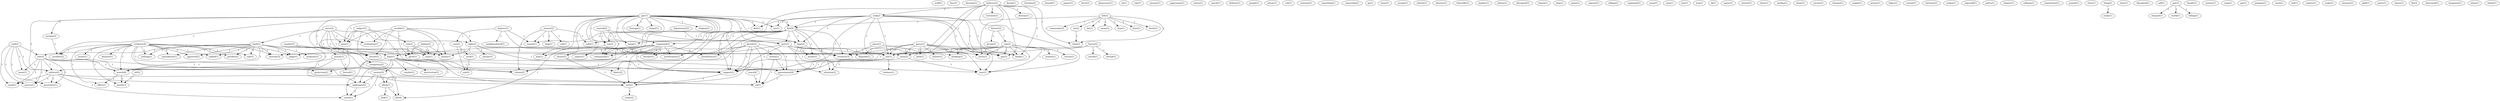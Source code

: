 digraph G {
  stuff [ label="stuff(1)" ];
  face [ label="face(1)" ];
  decision [ label="decision(1)" ];
  mount [ label="mount(1)" ];
  forced [ label="forced(1)" ];
  search [ label="search(4)" ];
  nightmare [ label="nightmare(2)" ];
  knock [ label="knock(1)" ];
  freedom [ label="freedom(2)" ];
  fanned [ label="fanned(1)" ];
  power [ label="power(1)" ];
  deprive [ label="deprive(1)" ];
  case [ label="case(2)" ];
  neighbourhood [ label="neighbourhood(1)" ];
  reason [ label="reason(1)" ];
  resource [ label="resource(3)" ];
  force [ label="force(2)" ];
  mece [ label="mece(2)" ];
  fault [ label="fault(2)" ];
  article [ label="article(2)" ];
  right [ label="right(2)" ];
  civilization [ label="civilization(1)" ];
  man [ label="man(1)" ];
  jane [ label="jane(1)" ];
  claims [ label="claims(1)" ];
  gives [ label="gives(1)" ];
  democracy [ label="democracy(1)" ];
  oil [ label="oil(1)" ];
  role [ label="role(1)" ];
  used [ label="used(1)" ];
  sub [ label="sub(2)" ];
  property [ label="property(1)" ];
  law [ label="law(3)" ];
  justifies [ label="justifies(2)" ];
  nothing [ label="nothing(1)" ];
  rule [ label="rule(1)" ];
  approved [ label="approved(1)" ];
  raided [ label="raided(1)" ];
  warrant [ label="warrant(3)" ];
  amendment [ label="amendment(1)" ];
  judge [ label="judge(1)" ];
  nd [ label="nd(1)" ];
  assume [ label="assume(1)" ];
  aggression [ label="aggression(1)" ];
  struble [ label="struble(1)" ];
  notice [ label="notice(1)" ];
  watch [ label="watch(1)" ];
  defense [ label="defense(1)" ];
  joseph [ label="joseph(1)" ];
  jetson [ label="jetson(1)" ];
  cult [ label="cult(1)" ];
  mormon [ label="mormon(1)" ];
  subject [ label="subject(1)" ];
  edu [ label="edu(2)" ];
  citizen [ label="citizen(2)" ];
  protection [ label="protection(1)" ];
  department [ label="department(2)" ];
  dept [ label="dept(2)" ];
  left [ label="left(3)" ];
  stay [ label="stay(1)" ];
  fire [ label="fire(9)" ];
  burn [ label="burn(1)" ];
  death [ label="death(1)" ];
  set [ label="set(2)" ];
  time [ label="time(2)" ];
  community [ label="community(2)" ];
  die [ label="die(1)" ];
  mean [ label="mean(1)" ];
  something [ label="something(1)" ];
  raid [ label="raid(2)" ];
  ment [ label="ment(1)" ];
  enforce [ label="enforce(2)" ];
  mind [ label="mind(1)" ];
  proves [ label="proves(1)" ];
  procedure [ label="procedure(1)" ];
  ownership [ label="ownership(1)" ];
  use [ label="use(1)" ];
  anyone [ label="anyone(1)" ];
  use [ label="use(1)" ];
  government [ label="government(4)" ];
  go [ label="go(1)" ];
  started [ label="started(2)" ];
  lamp [ label="lamp(1)" ];
  run [ label="run(2)" ];
  govt [ label="govt(2)" ];
  commission [ label="commission(1)" ];
  basis [ label="basis(1)" ];
  avenge [ label="avenge(1)" ];
  atheist [ label="atheist(1)" ];
  evidence [ label="evidence(4)" ];
  house [ label="house(1)" ];
  disaster [ label="disaster(1)" ];
  effect [ label="effect(1)" ];
  justify [ label="justify(3)" ];
  sacrifice [ label="sacrifice(2)" ];
  distress [ label="distress(1)" ];
  etbeteille [ label="etbeteille(1)" ];
  implies [ label="implies(1)" ];
  please [ label="please(1)" ];
  disregard [ label="disregard(1)" ];
  bunch [ label="bunch(1)" ];
  history [ label="history(2)" ];
  one [ label="one(2)" ];
  group [ label="group(2)" ];
  play [ label="play(1)" ];
  murder [ label="murder(5)" ];
  conspiracy [ label="conspiracy(2)" ];
  mount [ label="mount(1)" ];
  gov [ label="gov(7)" ];
  tax [ label="tax(1)" ];
  compound [ label="compound(3)" ];
  way [ label="way(1)" ];
  hope [ label="hope(1)" ];
  aspect [ label="aspect(1)" ];
  hostage [ label="hostage(1)" ];
  future [ label="future(2)" ];
  forgot [ label="forgot(1)" ];
  become [ label="become(1)" ];
  religion [ label="religion(2)" ];
  involvement [ label="involvement(1)" ];
  support [ label="support(1)" ];
  rest [ label="rest(2)" ];
  dial [ label="dial(1)" ];
  include [ label="include(2)" ];
  point [ label="point(1)" ];
  capture [ label="capture(1)" ];
  hallam [ label="hallam(2)" ];
  college [ label="college(1)" ];
  answer [ label="answer(2)" ];
  calls [ label="calls(1)" ];
  help [ label="help(1)" ];
  call [ label="call(1)" ];
  explained [ label="explained(1)" ];
  believes [ label="believes(2)" ];
  took [ label="took(2)" ];
  terrorize [ label="terrorize(1)" ];
  gas [ label="gas(1)" ];
  think [ label="think(1)" ];
  destroy [ label="destroy(1)" ];
  tactic [ label="tactic(1)" ];
  tear [ label="tear(1)" ];
  wasn [ label="wasn(1)" ];
  area [ label="area(1)" ];
  place [ label="place(2)" ];
  thinking [ label="thinking(1)" ];
  meant [ label="meant(1)" ];
  situation [ label="situation(2)" ];
  box [ label="box(1)" ];
  won [ label="won(1)" ];
  haven [ label="haven(5)" ];
  sword [ label="sword(1)" ];
  thread [ label="thread(1)" ];
  story [ label="story(2)" ];
  ok [ label="ok(1)" ];
  violence [ label="violence(1)" ];
  interference [ label="interference(1)" ];
  water [ label="water(1)" ];
  stretch [ label="stretch(1)" ];
  drew [ label="drew(1)" ];
  station [ label="station(1)" ];
  rescue [ label="rescue(1)" ];
  medina [ label="medina(1)" ];
  guess [ label="guess(1)" ];
  faith [ label="faith(1)" ];
  depends [ label="depends(1)" ];
  matter [ label="matter(1)" ];
  shoot [ label="shoot(1)" ];
  excuse [ label="excuse(1)" ];
  channei [ label="channei(1)" ];
  supply [ label="supply(1)" ];
  society [ label="society(3)" ];
  vision [ label="vision(1)" ];
  destruction [ label="destruction(1)" ];
  allow [ label="allow(1)" ];
  fabric [ label="fabric(2)" ];
  catylist [ label="catylist(1)" ];
  prison [ label="prison(1)" ];
  life [ label="life(4)" ];
  baker [ label="baker(1)" ];
  carmel [ label="carmel(1)" ];
  christian [ label="christian(1)" ];
  arabia [ label="arabia(1)" ];
  ingersoll [ label="ingersoll(1)" ];
  police [ label="police(1)" ];
  chapter [ label="chapter(1)" ];
  calhoun [ label="calhoun(1)" ];
  constitution [ label="constitution(1)" ];
  punish [ label="punish(1)" ];
  chris [ label="chris(1)" ];
  thing [ label="thing(2)" ];
  study [ label="study(1)" ];
  door [ label="door(1)" ];
  disrupted [ label="disrupted(1)" ];
  self [ label="self(1)" ];
  pat [ label="pat(2)" ];
  channel [ label="channel(1)" ];
  world [ label="world(1)" ];
  telling [ label="telling(1)" ];
  breath [ label="breath(1)" ];
  system [ label="system(1)" ];
  none [ label="none(1)" ];
  apr [ label="apr(1)" ];
  purpose [ label="purpose(1)" ];
  atf [ label="atf(2)" ];
  court [ label="court(1)" ];
  koresh [ label="koresh(3)" ];
  writes [ label="writes(2)" ];
  tell [ label="tell(1)" ];
  require [ label="require(1)" ];
  make [ label="make(1)" ];
  houston [ label="houston(1)" ];
  phill [ label="phill(1)" ];
  party [ label="party(1)" ];
  crime [ label="crime(2)" ];
  find [ label="find(1)" ];
  doesn [ label="doesn(1)" ];
  fbi [ label="fbi(3)" ];
  destroyed [ label="destroyed(1)" ];
  waco [ label="waco(4)" ];
  weaponry [ label="weaponry(1)" ];
  islam [ label="islam(1)" ];
  whole [ label="whole(1)" ];
  mount -> forced [ label="1" ];
  mount -> search [ label="1" ];
  mount -> nightmare [ label="1" ];
  deprive -> case [ label="1" ];
  deprive -> neighbourhood [ label="1" ];
  deprive -> reason [ label="1" ];
  deprive -> resource [ label="1" ];
  mece -> fault [ label="1" ];
  mece -> article [ label="1" ];
  mece -> right [ label="1" ];
  mece -> civilization [ label="1" ];
  mece -> man [ label="1" ];
  mece -> jane [ label="1" ];
  mece -> claims [ label="1" ];
  mece -> gives [ label="1" ];
  case -> used [ label="1" ];
  case -> sub [ label="1" ];
  fault -> article [ label="1" ];
  fault -> property [ label="1" ];
  fault -> law [ label="1" ];
  fault -> justifies [ label="1" ];
  fault -> nothing [ label="1" ];
  fault -> rule [ label="1" ];
  fault -> search [ label="1" ];
  fault -> approved [ label="1" ];
  fault -> raided [ label="1" ];
  fault -> warrant [ label="1" ];
  fault -> amendment [ label="1" ];
  fault -> judge [ label="1" ];
  fault -> nd [ label="1" ];
  struble -> article [ label="1" ];
  struble -> right [ label="1" ];
  struble -> civilization [ label="1" ];
  struble -> man [ label="1" ];
  struble -> jane [ label="1" ];
  struble -> claims [ label="1" ];
  struble -> gives [ label="1" ];
  subject -> article [ label="1" ];
  subject -> edu [ label="1" ];
  subject -> jane [ label="1" ];
  subject -> citizen [ label="1" ];
  subject -> protection [ label="1" ];
  department -> dept [ label="1" ];
  department -> citizen [ label="1" ];
  left -> stay [ label="1" ];
  left -> fire [ label="1" ];
  left -> burn [ label="1" ];
  left -> death [ label="1" ];
  left -> set [ label="1" ];
  left -> time [ label="1" ];
  left -> community [ label="1" ];
  left -> die [ label="1" ];
  left -> mean [ label="1" ];
  raid -> law [ label="1" ];
  raid -> ment [ label="1" ];
  raid -> enforce [ label="1" ];
  raid -> mind [ label="1" ];
  raid -> proves [ label="1" ];
  raid -> procedure [ label="1" ];
  law -> ment [ label="1" ];
  law -> enforce [ label="1" ];
  law -> search [ label="1" ];
  law -> mind [ label="1" ];
  law -> proves [ label="1" ];
  law -> citizen [ label="1" ];
  law -> protection [ label="1" ];
  law -> procedure [ label="1" ];
  right -> use [ label="1" ];
  right -> anyone [ label="1" ];
  right -> claims [ label="1" ];
  right -> use [ label="1" ];
  right -> government [ label="1" ];
  used -> sub [ label="1" ];
  started -> lamp [ label="1" ];
  started -> run [ label="1" ];
  started -> govt [ label="1" ];
  started -> commission [ label="1" ];
  evidence -> justifies [ label="1" ];
  evidence -> nothing [ label="1" ];
  evidence -> rule [ label="1" ];
  evidence -> house [ label="1" ];
  evidence -> search [ label="1" ];
  evidence -> approved [ label="1" ];
  evidence -> disaster [ label="1" ];
  evidence -> raided [ label="1" ];
  evidence -> warrant [ label="1" ];
  evidence -> amendment [ label="1" ];
  evidence -> judge [ label="1" ];
  evidence -> effect [ label="1" ];
  evidence -> justify [ label="1" ];
  evidence -> sacrifice [ label="1" ];
  evidence -> government [ label="1" ];
  evidence -> nd [ label="1" ];
  edu -> man [ label="1" ];
  edu -> claims [ label="1" ];
  edu -> gives [ label="1" ];
  history -> one [ label="1" ];
  history -> group [ label="1" ];
  murder -> conspiracy [ label="2" ];
  murder -> search [ label="1" ];
  murder -> mount [ label="1" ];
  gov -> fire [ label="3" ];
  gov -> dept [ label="1" ];
  gov -> tax [ label="1" ];
  gov -> lamp [ label="1" ];
  gov -> jane [ label="1" ];
  gov -> compound [ label="1" ];
  gov -> way [ label="1" ];
  gov -> hope [ label="1" ];
  gov -> run [ label="1" ];
  gov -> aspect [ label="1" ];
  gov -> hostage [ label="1" ];
  gov -> future [ label="1" ];
  gov -> forgot [ label="1" ];
  gov -> govt [ label="1" ];
  gov -> enforce [ label="1" ];
  gov -> become [ label="1" ];
  gov -> religion [ label="1" ];
  gov -> involvement [ label="1" ];
  gov -> support [ label="1" ];
  gov -> rest [ label="1" ];
  gov -> dial [ label="1" ];
  gov -> include [ label="1" ];
  gov -> sacrifice [ label="1" ];
  gov -> commission [ label="1" ];
  hallam -> man [ label="1" ];
  hallam -> claims [ label="1" ];
  hallam -> gives [ label="1" ];
  answer -> reason [ label="1" ];
  answer -> citizen [ label="1" ];
  answer -> calls [ label="1" ];
  answer -> help [ label="1" ];
  answer -> call [ label="1" ];
  believes -> took [ label="1" ];
  believes -> use [ label="1" ];
  believes -> terrorize [ label="1" ];
  believes -> gas [ label="1" ];
  believes -> time [ label="1" ];
  believes -> think [ label="1" ];
  believes -> destroy [ label="1" ];
  believes -> use [ label="1" ];
  believes -> tactic [ label="1" ];
  believes -> support [ label="1" ];
  believes -> tear [ label="1" ];
  took -> fire [ label="1" ];
  took -> use [ label="1" ];
  took -> dept [ label="1" ];
  took -> tax [ label="1" ];
  took -> gas [ label="1" ];
  took -> think [ label="1" ];
  took -> use [ label="1" ];
  took -> tactic [ label="1" ];
  took -> support [ label="1" ];
  took -> dial [ label="1" ];
  took -> tear [ label="1" ];
  place -> resource [ label="1" ];
  place -> thinking [ label="1" ];
  fire -> dept [ label="3" ];
  fire -> lamp [ label="2" ];
  fire -> compound [ label="2" ];
  fire -> reason [ label="1" ];
  fire -> run [ label="1" ];
  fire -> resource [ label="1" ];
  fire -> govt [ label="1" ];
  fire -> meant [ label="1" ];
  fire -> situation [ label="1" ];
  fire -> citizen [ label="1" ];
  fire -> calls [ label="1" ];
  fire -> commission [ label="1" ];
  haven -> sword [ label="1" ];
  haven -> warrant [ label="1" ];
  haven -> thread [ label="1" ];
  haven -> story [ label="1" ];
  use -> violence [ label="1" ];
  use -> government [ label="1" ];
  dept -> resource [ label="1" ];
  dept -> meant [ label="1" ];
  dept -> situation [ label="1" ];
  compound -> way [ label="2" ];
  compound -> hope [ label="2" ];
  compound -> aspect [ label="2" ];
  compound -> future [ label="2" ];
  compound -> enforce [ label="2" ];
  compound -> become [ label="2" ];
  compound -> involvement [ label="2" ];
  compound -> support [ label="2" ];
  compound -> rest [ label="2" ];
  compound -> interference [ label="2" ];
  one -> gas [ label="1" ];
  one -> think [ label="1" ];
  one -> resource [ label="1" ];
  one -> use [ label="1" ];
  one -> tactic [ label="1" ];
  one -> station [ label="1" ];
  one -> rescue [ label="1" ];
  one -> thinking [ label="1" ];
  one -> support [ label="1" ];
  one -> tear [ label="1" ];
  guess -> gas [ label="1" ];
  guess -> faith [ label="1" ];
  guess -> think [ label="1" ];
  guess -> use [ label="1" ];
  guess -> depends [ label="1" ];
  guess -> tactic [ label="1" ];
  guess -> matter [ label="1" ];
  guess -> story [ label="1" ];
  guess -> support [ label="1" ];
  guess -> tear [ label="1" ];
  set -> time [ label="1" ];
  hope -> society [ label="1" ];
  hope -> nightmare [ label="1" ];
  hope -> vision [ label="1" ];
  hope -> destruction [ label="1" ];
  hope -> support [ label="1" ];
  hope -> rest [ label="1" ];
  hope -> allow [ label="1" ];
  hope -> fabric [ label="1" ];
  hope -> catylist [ label="1" ];
  conspiracy -> life [ label="1" ];
  run -> commission [ label="1" ];
  run -> life [ label="1" ];
  resource -> situation [ label="1" ];
  future -> support [ label="1" ];
  future -> rest [ label="1" ];
  govt -> use [ label="1" ];
  govt -> depends [ label="1" ];
  govt -> tactic [ label="1" ];
  govt -> story [ label="1" ];
  govt -> support [ label="1" ];
  govt -> tear [ label="1" ];
  govt -> commission [ label="1" ];
  enforce -> nightmare [ label="1" ];
  enforce -> vision [ label="1" ];
  enforce -> mind [ label="1" ];
  enforce -> proves [ label="1" ];
  enforce -> rest [ label="1" ];
  enforce -> procedure [ label="1" ];
  search -> effect [ label="1" ];
  search -> justify [ label="1" ];
  thing -> study [ label="1" ];
  use -> government [ label="1" ];
  pat -> channel [ label="1" ];
  pat -> world [ label="1" ];
  pat -> telling [ label="1" ];
  society -> nightmare [ label="1" ];
  society -> vision [ label="1" ];
  society -> allow [ label="1" ];
  nightmare -> vision [ label="1" ];
  atf -> justify [ label="1" ];
  koresh -> judge [ label="1" ];
  koresh -> support [ label="2" ];
  koresh -> rest [ label="2" ];
  koresh -> fabric [ label="1" ];
  koresh -> writes [ label="1" ];
  koresh -> government [ label="1" ];
  koresh -> interference [ label="2" ];
  koresh -> nd [ label="1" ];
  story -> support [ label="1" ];
  story -> tear [ label="1" ];
  support -> rest [ label="1" ];
  rest -> crime [ label="1" ];
  allow -> find [ label="1" ];
  allow -> life [ label="1" ];
  include -> sacrifice [ label="1" ];
  writes -> government [ label="1" ];
  writes -> nd [ label="1" ];
  government -> nd [ label="1" ];
  waco -> nd [ label="1" ];
}
